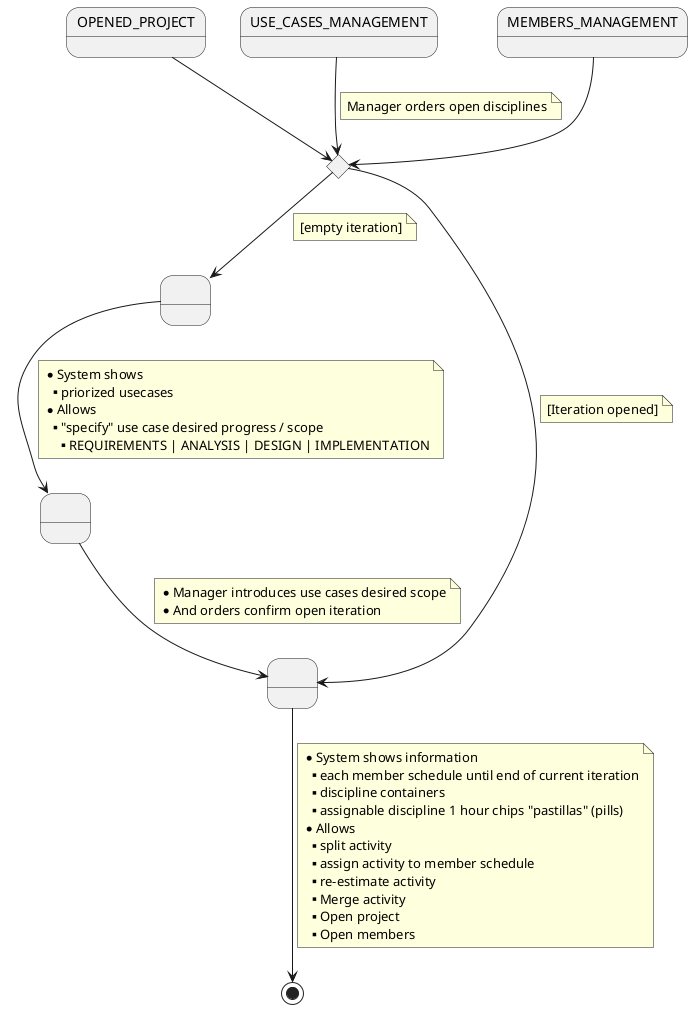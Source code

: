 @startuml

    state 0 as "OPENED_PROJECT"
    state 1  <<choice>>
    state 2 as "USE_CASES_MANAGEMENT"
    state 3 as "MEMBERS_MANAGEMENT"
    state 4 as " "
    state 5 as " "
    state 6 as " "

    0 --> 1
    2 --> 1
    note on link
        Manager orders open disciplines
    end note
    3 --> 1
    1 --> 4
    note on link
        [empty iteration]
    end note
    4 --> 6
    note on link
        * System shows
        ** priorized usecases
        * Allows
        ** "specify" use case desired progress / scope
        *** REQUIREMENTS | ANALYSIS | DESIGN | IMPLEMENTATION
    end note
    6 --> 5
    note on link
    * Manager introduces use cases desired scope
    * And orders confirm open iteration
    end note
    1 --> 5
    note on link
        [Iteration opened]
    end note
    5 --> [*]
    note on link
     * System shows information
     ** each member schedule until end of current iteration
     ** discipline containers
     ** assignable discipline 1 hour chips "pastillas" (pills)
     * Allows
     ** split activity
     ** assign activity to member schedule
     ** re-estimate activity
     ** Merge activity
     ** Open project
     ** Open members
    end note
@enduml

